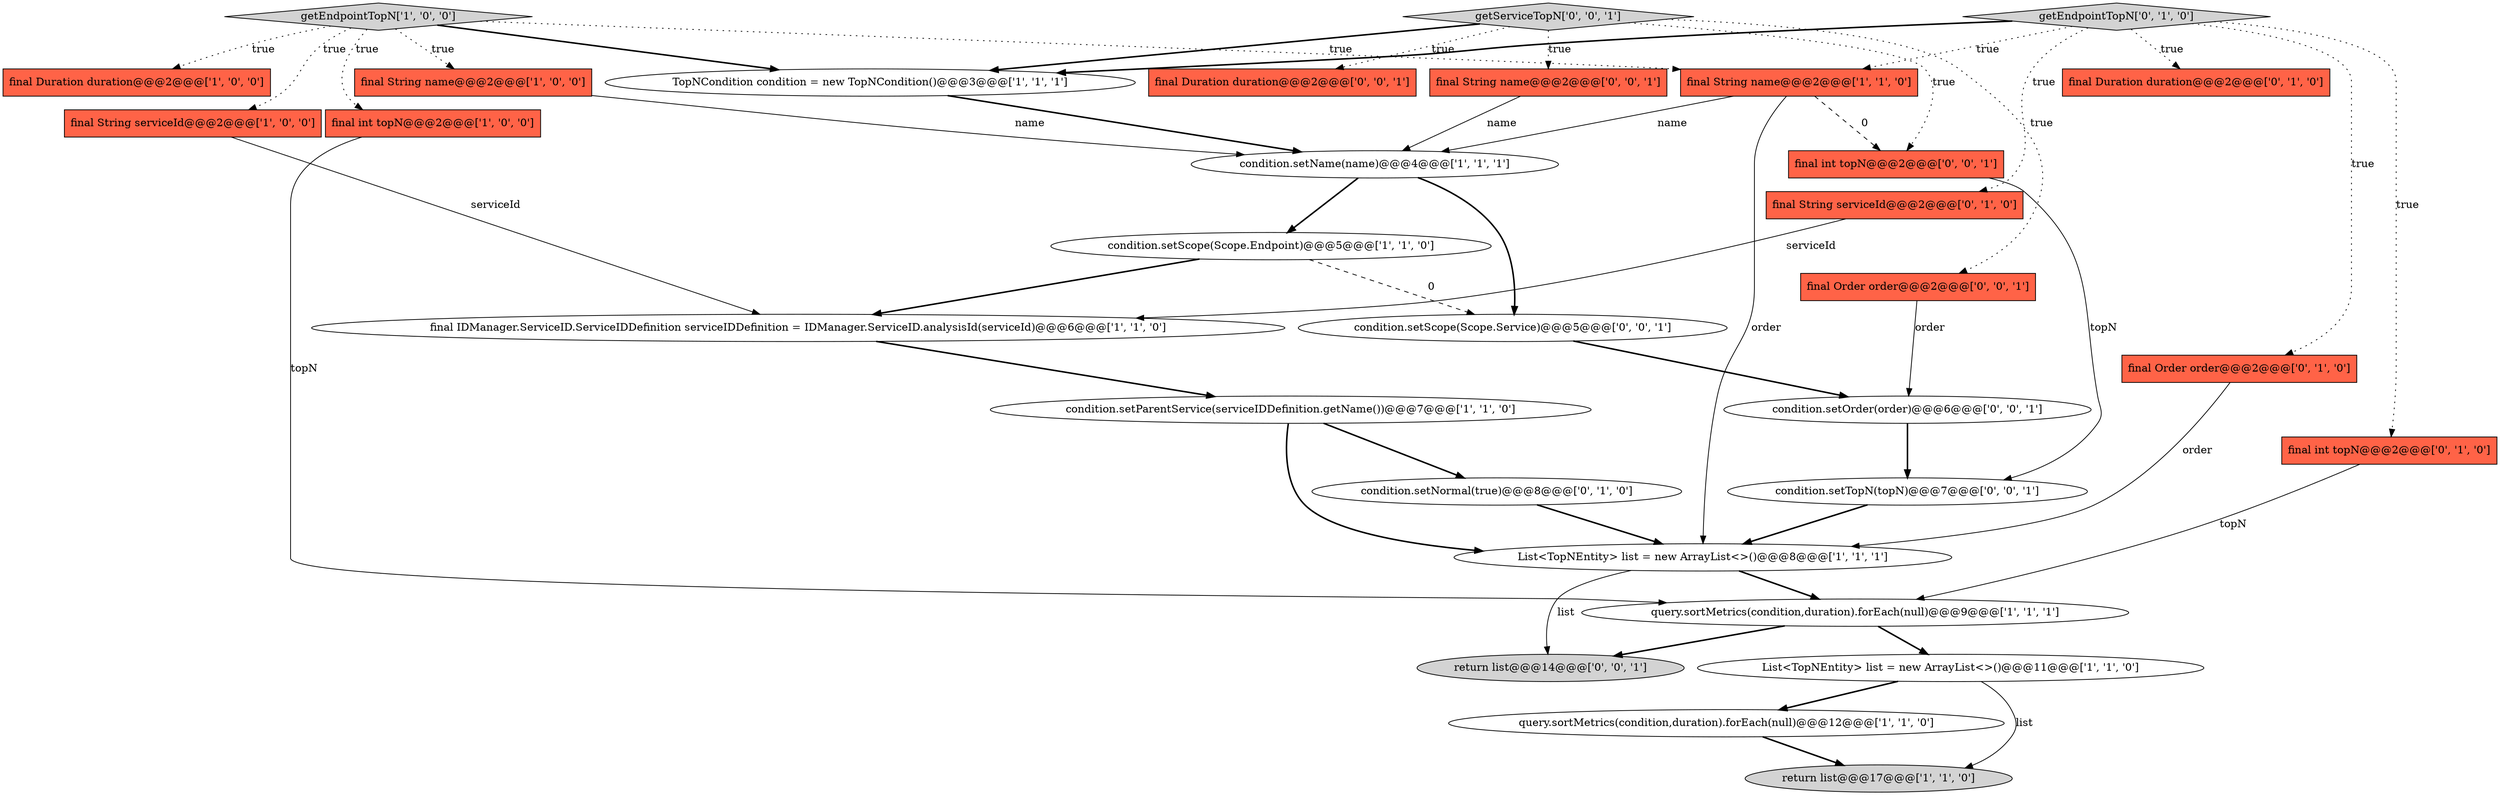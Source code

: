 digraph {
15 [style = filled, label = "final String name@@@2@@@['1', '1', '0']", fillcolor = tomato, shape = box image = "AAA0AAABBB1BBB"];
30 [style = filled, label = "final int topN@@@2@@@['0', '0', '1']", fillcolor = tomato, shape = box image = "AAA0AAABBB3BBB"];
16 [style = filled, label = "condition.setNormal(true)@@@8@@@['0', '1', '0']", fillcolor = white, shape = ellipse image = "AAA1AAABBB2BBB"];
5 [style = filled, label = "final Duration duration@@@2@@@['1', '0', '0']", fillcolor = tomato, shape = box image = "AAA0AAABBB1BBB"];
23 [style = filled, label = "final String name@@@2@@@['0', '0', '1']", fillcolor = tomato, shape = box image = "AAA0AAABBB3BBB"];
27 [style = filled, label = "final Duration duration@@@2@@@['0', '0', '1']", fillcolor = tomato, shape = box image = "AAA0AAABBB3BBB"];
3 [style = filled, label = "final String name@@@2@@@['1', '0', '0']", fillcolor = tomato, shape = box image = "AAA0AAABBB1BBB"];
25 [style = filled, label = "condition.setTopN(topN)@@@7@@@['0', '0', '1']", fillcolor = white, shape = ellipse image = "AAA0AAABBB3BBB"];
9 [style = filled, label = "final IDManager.ServiceID.ServiceIDDefinition serviceIDDefinition = IDManager.ServiceID.analysisId(serviceId)@@@6@@@['1', '1', '0']", fillcolor = white, shape = ellipse image = "AAA0AAABBB1BBB"];
2 [style = filled, label = "condition.setScope(Scope.Endpoint)@@@5@@@['1', '1', '0']", fillcolor = white, shape = ellipse image = "AAA0AAABBB1BBB"];
26 [style = filled, label = "final Order order@@@2@@@['0', '0', '1']", fillcolor = tomato, shape = box image = "AAA0AAABBB3BBB"];
14 [style = filled, label = "query.sortMetrics(condition,duration).forEach(null)@@@12@@@['1', '1', '0']", fillcolor = white, shape = ellipse image = "AAA0AAABBB1BBB"];
11 [style = filled, label = "TopNCondition condition = new TopNCondition()@@@3@@@['1', '1', '1']", fillcolor = white, shape = ellipse image = "AAA0AAABBB1BBB"];
20 [style = filled, label = "getEndpointTopN['0', '1', '0']", fillcolor = lightgray, shape = diamond image = "AAA0AAABBB2BBB"];
17 [style = filled, label = "final Order order@@@2@@@['0', '1', '0']", fillcolor = tomato, shape = box image = "AAA0AAABBB2BBB"];
29 [style = filled, label = "getServiceTopN['0', '0', '1']", fillcolor = lightgray, shape = diamond image = "AAA0AAABBB3BBB"];
10 [style = filled, label = "getEndpointTopN['1', '0', '0']", fillcolor = lightgray, shape = diamond image = "AAA0AAABBB1BBB"];
7 [style = filled, label = "return list@@@17@@@['1', '1', '0']", fillcolor = lightgray, shape = ellipse image = "AAA0AAABBB1BBB"];
21 [style = filled, label = "final String serviceId@@@2@@@['0', '1', '0']", fillcolor = tomato, shape = box image = "AAA0AAABBB2BBB"];
28 [style = filled, label = "condition.setOrder(order)@@@6@@@['0', '0', '1']", fillcolor = white, shape = ellipse image = "AAA0AAABBB3BBB"];
12 [style = filled, label = "List<TopNEntity> list = new ArrayList<>()@@@11@@@['1', '1', '0']", fillcolor = white, shape = ellipse image = "AAA0AAABBB1BBB"];
22 [style = filled, label = "condition.setScope(Scope.Service)@@@5@@@['0', '0', '1']", fillcolor = white, shape = ellipse image = "AAA0AAABBB3BBB"];
13 [style = filled, label = "List<TopNEntity> list = new ArrayList<>()@@@8@@@['1', '1', '1']", fillcolor = white, shape = ellipse image = "AAA0AAABBB1BBB"];
1 [style = filled, label = "final int topN@@@2@@@['1', '0', '0']", fillcolor = tomato, shape = box image = "AAA0AAABBB1BBB"];
4 [style = filled, label = "condition.setParentService(serviceIDDefinition.getName())@@@7@@@['1', '1', '0']", fillcolor = white, shape = ellipse image = "AAA0AAABBB1BBB"];
8 [style = filled, label = "condition.setName(name)@@@4@@@['1', '1', '1']", fillcolor = white, shape = ellipse image = "AAA0AAABBB1BBB"];
0 [style = filled, label = "final String serviceId@@@2@@@['1', '0', '0']", fillcolor = tomato, shape = box image = "AAA0AAABBB1BBB"];
18 [style = filled, label = "final Duration duration@@@2@@@['0', '1', '0']", fillcolor = tomato, shape = box image = "AAA0AAABBB2BBB"];
6 [style = filled, label = "query.sortMetrics(condition,duration).forEach(null)@@@9@@@['1', '1', '1']", fillcolor = white, shape = ellipse image = "AAA0AAABBB1BBB"];
19 [style = filled, label = "final int topN@@@2@@@['0', '1', '0']", fillcolor = tomato, shape = box image = "AAA0AAABBB2BBB"];
24 [style = filled, label = "return list@@@14@@@['0', '0', '1']", fillcolor = lightgray, shape = ellipse image = "AAA0AAABBB3BBB"];
23->8 [style = solid, label="name"];
14->7 [style = bold, label=""];
13->24 [style = solid, label="list"];
2->22 [style = dashed, label="0"];
15->8 [style = solid, label="name"];
10->1 [style = dotted, label="true"];
10->3 [style = dotted, label="true"];
9->4 [style = bold, label=""];
29->23 [style = dotted, label="true"];
20->21 [style = dotted, label="true"];
4->16 [style = bold, label=""];
12->14 [style = bold, label=""];
20->18 [style = dotted, label="true"];
13->6 [style = bold, label=""];
20->17 [style = dotted, label="true"];
12->7 [style = solid, label="list"];
26->28 [style = solid, label="order"];
10->11 [style = bold, label=""];
6->24 [style = bold, label=""];
10->0 [style = dotted, label="true"];
29->26 [style = dotted, label="true"];
15->30 [style = dashed, label="0"];
16->13 [style = bold, label=""];
21->9 [style = solid, label="serviceId"];
20->15 [style = dotted, label="true"];
2->9 [style = bold, label=""];
8->2 [style = bold, label=""];
29->27 [style = dotted, label="true"];
19->6 [style = solid, label="topN"];
11->8 [style = bold, label=""];
29->30 [style = dotted, label="true"];
8->22 [style = bold, label=""];
22->28 [style = bold, label=""];
25->13 [style = bold, label=""];
6->12 [style = bold, label=""];
4->13 [style = bold, label=""];
20->19 [style = dotted, label="true"];
15->13 [style = solid, label="order"];
10->15 [style = dotted, label="true"];
0->9 [style = solid, label="serviceId"];
17->13 [style = solid, label="order"];
28->25 [style = bold, label=""];
1->6 [style = solid, label="topN"];
10->5 [style = dotted, label="true"];
29->11 [style = bold, label=""];
30->25 [style = solid, label="topN"];
20->11 [style = bold, label=""];
3->8 [style = solid, label="name"];
}
